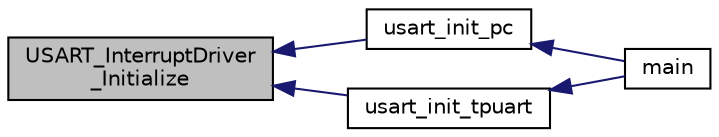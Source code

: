 digraph "USART_InterruptDriver_Initialize"
{
  edge [fontname="Helvetica",fontsize="10",labelfontname="Helvetica",labelfontsize="10"];
  node [fontname="Helvetica",fontsize="10",shape=record];
  rankdir="LR";
  Node6 [label="USART_InterruptDriver\l_Initialize",height=0.2,width=0.4,color="black", fillcolor="grey75", style="filled", fontcolor="black"];
  Node6 -> Node7 [dir="back",color="midnightblue",fontsize="10",style="solid",fontname="Helvetica"];
  Node7 [label="usart_init_pc",height=0.2,width=0.4,color="black", fillcolor="white", style="filled",URL="$_u_a_r_t_8h.html#a267c0b0bf7f4f8b70049d91449590cf8",tooltip="This Method enables and initializes the USART for the specific purpose to communicate with e..."];
  Node7 -> Node8 [dir="back",color="midnightblue",fontsize="10",style="solid",fontname="Helvetica"];
  Node8 [label="main",height=0.2,width=0.4,color="black", fillcolor="white", style="filled",URL="$main_8c.html#a840291bc02cba5474a4cb46a9b9566fe",tooltip="This is the main-Function. "];
  Node6 -> Node9 [dir="back",color="midnightblue",fontsize="10",style="solid",fontname="Helvetica"];
  Node9 [label="usart_init_tpuart",height=0.2,width=0.4,color="black", fillcolor="white", style="filled",URL="$_u_a_r_t_8h.html#a09e438e4f709b00836cebb0d6a44f223",tooltip="This Method enables and initializes the USART for the specific purpose to communicate with the TPUART..."];
  Node9 -> Node8 [dir="back",color="midnightblue",fontsize="10",style="solid",fontname="Helvetica"];
}
